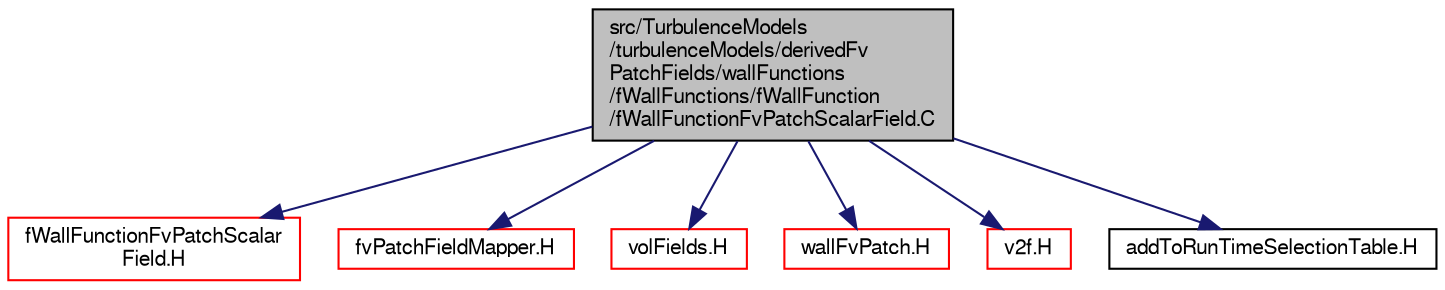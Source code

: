 digraph "src/TurbulenceModels/turbulenceModels/derivedFvPatchFields/wallFunctions/fWallFunctions/fWallFunction/fWallFunctionFvPatchScalarField.C"
{
  bgcolor="transparent";
  edge [fontname="FreeSans",fontsize="10",labelfontname="FreeSans",labelfontsize="10"];
  node [fontname="FreeSans",fontsize="10",shape=record];
  Node1 [label="src/TurbulenceModels\l/turbulenceModels/derivedFv\lPatchFields/wallFunctions\l/fWallFunctions/fWallFunction\l/fWallFunctionFvPatchScalarField.C",height=0.2,width=0.4,color="black", fillcolor="grey75", style="filled" fontcolor="black"];
  Node1 -> Node2 [color="midnightblue",fontsize="10",style="solid",fontname="FreeSans"];
  Node2 [label="fWallFunctionFvPatchScalar\lField.H",height=0.2,width=0.4,color="red",URL="$a10106.html"];
  Node1 -> Node3 [color="midnightblue",fontsize="10",style="solid",fontname="FreeSans"];
  Node3 [label="fvPatchFieldMapper.H",height=0.2,width=0.4,color="red",URL="$a05084.html"];
  Node1 -> Node4 [color="midnightblue",fontsize="10",style="solid",fontname="FreeSans"];
  Node4 [label="volFields.H",height=0.2,width=0.4,color="red",URL="$a05178.html"];
  Node1 -> Node5 [color="midnightblue",fontsize="10",style="solid",fontname="FreeSans"];
  Node5 [label="wallFvPatch.H",height=0.2,width=0.4,color="red",URL="$a05488.html"];
  Node1 -> Node6 [color="midnightblue",fontsize="10",style="solid",fontname="FreeSans"];
  Node6 [label="v2f.H",height=0.2,width=0.4,color="red",URL="$a10224.html"];
  Node1 -> Node7 [color="midnightblue",fontsize="10",style="solid",fontname="FreeSans"];
  Node7 [label="addToRunTimeSelectionTable.H",height=0.2,width=0.4,color="black",URL="$a07378.html",tooltip="Macros for easy insertion into run-time selection tables. "];
}
